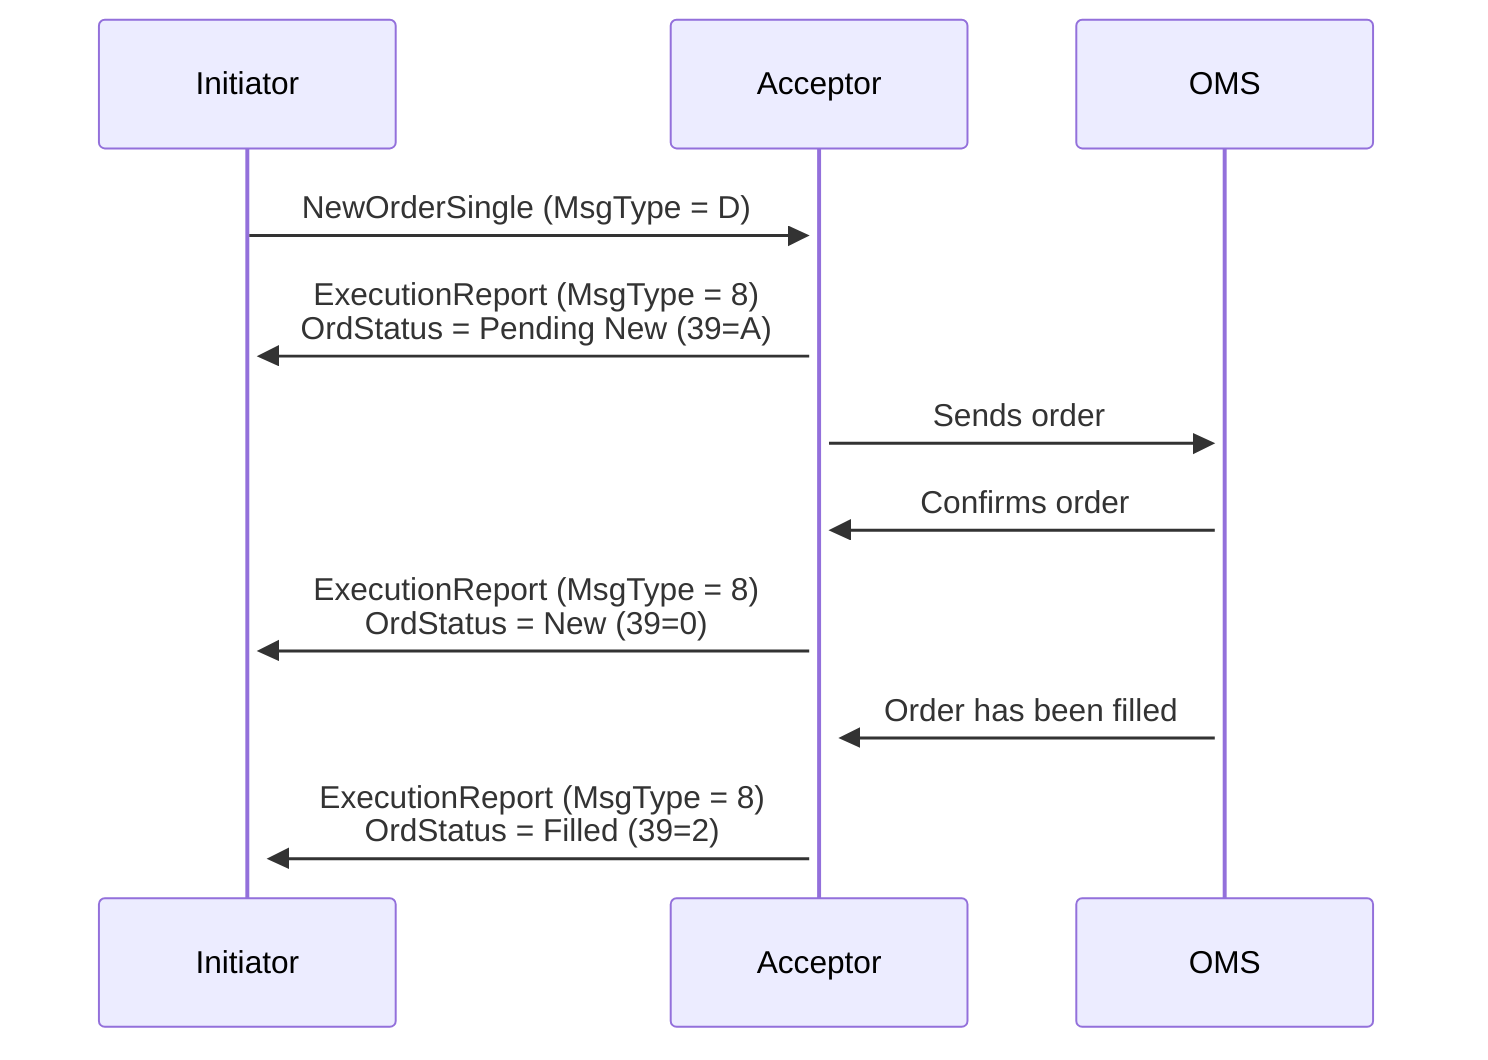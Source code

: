 sequenceDiagram
    Initiator->>+Acceptor: NewOrderSingle (MsgType = D)
    Acceptor->>+Initiator: ExecutionReport (MsgType = 8)<br>OrdStatus = Pending New (39=A)
    Acceptor->>+OMS: Sends order
    OMS->>+ Acceptor: Confirms order
    Acceptor->>+Initiator: ExecutionReport (MsgType = 8)<br>OrdStatus = New (39=0)
    OMS->>+ Acceptor: Order has been filled
    Acceptor->>+Initiator: ExecutionReport (MsgType = 8)<br>OrdStatus = Filled (39=2)